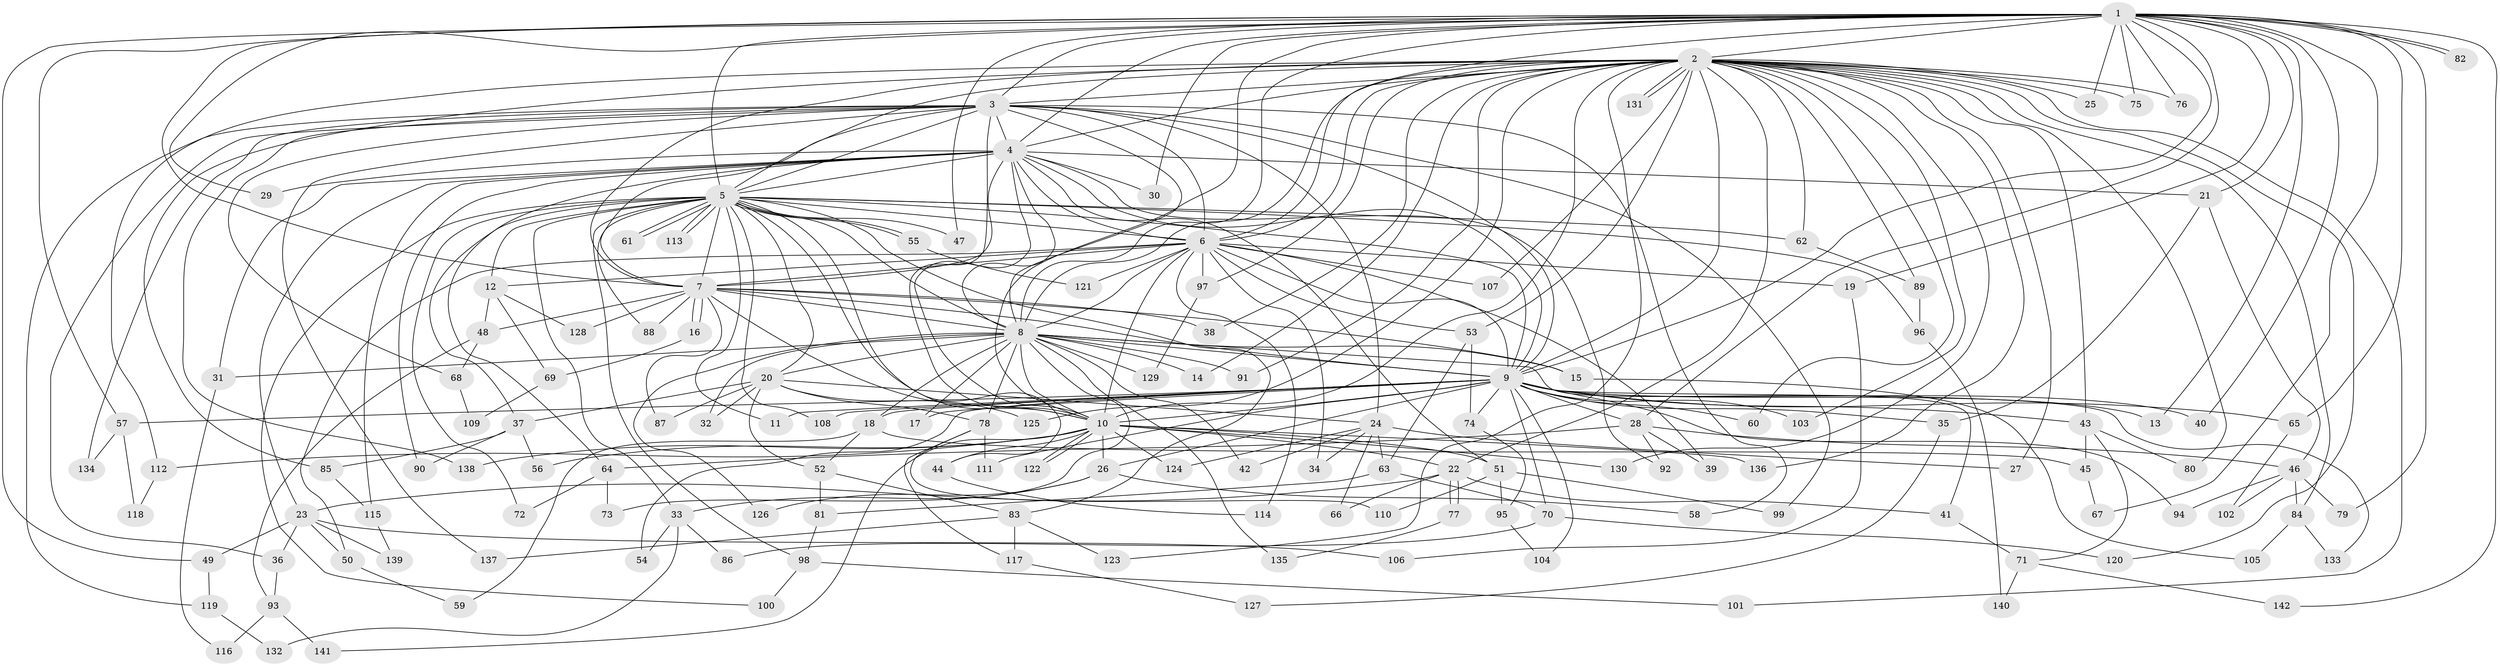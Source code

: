 // Generated by graph-tools (version 1.1) at 2025/13/03/09/25 04:13:59]
// undirected, 142 vertices, 309 edges
graph export_dot {
graph [start="1"]
  node [color=gray90,style=filled];
  1;
  2;
  3;
  4;
  5;
  6;
  7;
  8;
  9;
  10;
  11;
  12;
  13;
  14;
  15;
  16;
  17;
  18;
  19;
  20;
  21;
  22;
  23;
  24;
  25;
  26;
  27;
  28;
  29;
  30;
  31;
  32;
  33;
  34;
  35;
  36;
  37;
  38;
  39;
  40;
  41;
  42;
  43;
  44;
  45;
  46;
  47;
  48;
  49;
  50;
  51;
  52;
  53;
  54;
  55;
  56;
  57;
  58;
  59;
  60;
  61;
  62;
  63;
  64;
  65;
  66;
  67;
  68;
  69;
  70;
  71;
  72;
  73;
  74;
  75;
  76;
  77;
  78;
  79;
  80;
  81;
  82;
  83;
  84;
  85;
  86;
  87;
  88;
  89;
  90;
  91;
  92;
  93;
  94;
  95;
  96;
  97;
  98;
  99;
  100;
  101;
  102;
  103;
  104;
  105;
  106;
  107;
  108;
  109;
  110;
  111;
  112;
  113;
  114;
  115;
  116;
  117;
  118;
  119;
  120;
  121;
  122;
  123;
  124;
  125;
  126;
  127;
  128;
  129;
  130;
  131;
  132;
  133;
  134;
  135;
  136;
  137;
  138;
  139;
  140;
  141;
  142;
  1 -- 2;
  1 -- 3;
  1 -- 4;
  1 -- 5;
  1 -- 6;
  1 -- 7;
  1 -- 8;
  1 -- 9;
  1 -- 10;
  1 -- 13;
  1 -- 19;
  1 -- 21;
  1 -- 25;
  1 -- 28;
  1 -- 29;
  1 -- 30;
  1 -- 40;
  1 -- 47;
  1 -- 49;
  1 -- 57;
  1 -- 65;
  1 -- 67;
  1 -- 75;
  1 -- 76;
  1 -- 79;
  1 -- 82;
  1 -- 82;
  1 -- 142;
  2 -- 3;
  2 -- 4;
  2 -- 5;
  2 -- 6;
  2 -- 7;
  2 -- 8;
  2 -- 9;
  2 -- 10;
  2 -- 14;
  2 -- 22;
  2 -- 25;
  2 -- 27;
  2 -- 38;
  2 -- 43;
  2 -- 53;
  2 -- 60;
  2 -- 62;
  2 -- 75;
  2 -- 76;
  2 -- 80;
  2 -- 84;
  2 -- 85;
  2 -- 89;
  2 -- 91;
  2 -- 97;
  2 -- 101;
  2 -- 103;
  2 -- 107;
  2 -- 112;
  2 -- 120;
  2 -- 123;
  2 -- 125;
  2 -- 130;
  2 -- 131;
  2 -- 131;
  2 -- 136;
  3 -- 4;
  3 -- 5;
  3 -- 6;
  3 -- 7;
  3 -- 8;
  3 -- 9;
  3 -- 10;
  3 -- 24;
  3 -- 36;
  3 -- 58;
  3 -- 68;
  3 -- 99;
  3 -- 119;
  3 -- 134;
  3 -- 137;
  3 -- 138;
  4 -- 5;
  4 -- 6;
  4 -- 7;
  4 -- 8;
  4 -- 9;
  4 -- 10;
  4 -- 21;
  4 -- 23;
  4 -- 29;
  4 -- 30;
  4 -- 31;
  4 -- 51;
  4 -- 64;
  4 -- 90;
  4 -- 92;
  4 -- 115;
  5 -- 6;
  5 -- 7;
  5 -- 8;
  5 -- 9;
  5 -- 10;
  5 -- 11;
  5 -- 12;
  5 -- 20;
  5 -- 33;
  5 -- 37;
  5 -- 44;
  5 -- 47;
  5 -- 55;
  5 -- 55;
  5 -- 61;
  5 -- 61;
  5 -- 62;
  5 -- 72;
  5 -- 83;
  5 -- 88;
  5 -- 96;
  5 -- 98;
  5 -- 100;
  5 -- 108;
  5 -- 113;
  5 -- 113;
  6 -- 7;
  6 -- 8;
  6 -- 9;
  6 -- 10;
  6 -- 12;
  6 -- 19;
  6 -- 34;
  6 -- 39;
  6 -- 50;
  6 -- 53;
  6 -- 97;
  6 -- 107;
  6 -- 114;
  6 -- 121;
  7 -- 8;
  7 -- 9;
  7 -- 10;
  7 -- 15;
  7 -- 16;
  7 -- 16;
  7 -- 38;
  7 -- 48;
  7 -- 87;
  7 -- 88;
  7 -- 128;
  8 -- 9;
  8 -- 10;
  8 -- 14;
  8 -- 15;
  8 -- 17;
  8 -- 18;
  8 -- 20;
  8 -- 31;
  8 -- 32;
  8 -- 41;
  8 -- 42;
  8 -- 73;
  8 -- 78;
  8 -- 91;
  8 -- 126;
  8 -- 129;
  8 -- 135;
  9 -- 10;
  9 -- 11;
  9 -- 13;
  9 -- 17;
  9 -- 18;
  9 -- 26;
  9 -- 28;
  9 -- 35;
  9 -- 40;
  9 -- 43;
  9 -- 54;
  9 -- 57;
  9 -- 60;
  9 -- 65;
  9 -- 70;
  9 -- 74;
  9 -- 94;
  9 -- 103;
  9 -- 104;
  9 -- 108;
  9 -- 111;
  9 -- 133;
  10 -- 22;
  10 -- 26;
  10 -- 44;
  10 -- 51;
  10 -- 56;
  10 -- 112;
  10 -- 122;
  10 -- 122;
  10 -- 124;
  10 -- 130;
  10 -- 136;
  10 -- 138;
  10 -- 141;
  12 -- 48;
  12 -- 69;
  12 -- 128;
  15 -- 105;
  16 -- 69;
  18 -- 45;
  18 -- 52;
  18 -- 59;
  19 -- 106;
  20 -- 24;
  20 -- 32;
  20 -- 37;
  20 -- 52;
  20 -- 78;
  20 -- 87;
  20 -- 125;
  21 -- 35;
  21 -- 46;
  22 -- 23;
  22 -- 41;
  22 -- 66;
  22 -- 77;
  22 -- 77;
  23 -- 36;
  23 -- 49;
  23 -- 50;
  23 -- 106;
  23 -- 139;
  24 -- 27;
  24 -- 34;
  24 -- 42;
  24 -- 63;
  24 -- 66;
  24 -- 124;
  26 -- 33;
  26 -- 58;
  26 -- 126;
  28 -- 39;
  28 -- 46;
  28 -- 64;
  28 -- 92;
  31 -- 116;
  33 -- 54;
  33 -- 86;
  33 -- 132;
  35 -- 127;
  36 -- 93;
  37 -- 56;
  37 -- 85;
  37 -- 90;
  41 -- 71;
  43 -- 45;
  43 -- 71;
  43 -- 80;
  44 -- 114;
  45 -- 67;
  46 -- 79;
  46 -- 84;
  46 -- 94;
  46 -- 102;
  48 -- 68;
  48 -- 93;
  49 -- 119;
  50 -- 59;
  51 -- 95;
  51 -- 99;
  51 -- 110;
  52 -- 81;
  52 -- 83;
  53 -- 63;
  53 -- 74;
  55 -- 121;
  57 -- 118;
  57 -- 134;
  62 -- 89;
  63 -- 70;
  63 -- 81;
  64 -- 72;
  64 -- 73;
  65 -- 102;
  68 -- 109;
  69 -- 109;
  70 -- 86;
  70 -- 120;
  71 -- 140;
  71 -- 142;
  74 -- 95;
  77 -- 135;
  78 -- 110;
  78 -- 111;
  78 -- 117;
  81 -- 98;
  83 -- 117;
  83 -- 123;
  83 -- 137;
  84 -- 105;
  84 -- 133;
  85 -- 115;
  89 -- 96;
  93 -- 116;
  93 -- 141;
  95 -- 104;
  96 -- 140;
  97 -- 129;
  98 -- 100;
  98 -- 101;
  112 -- 118;
  115 -- 139;
  117 -- 127;
  119 -- 132;
}
